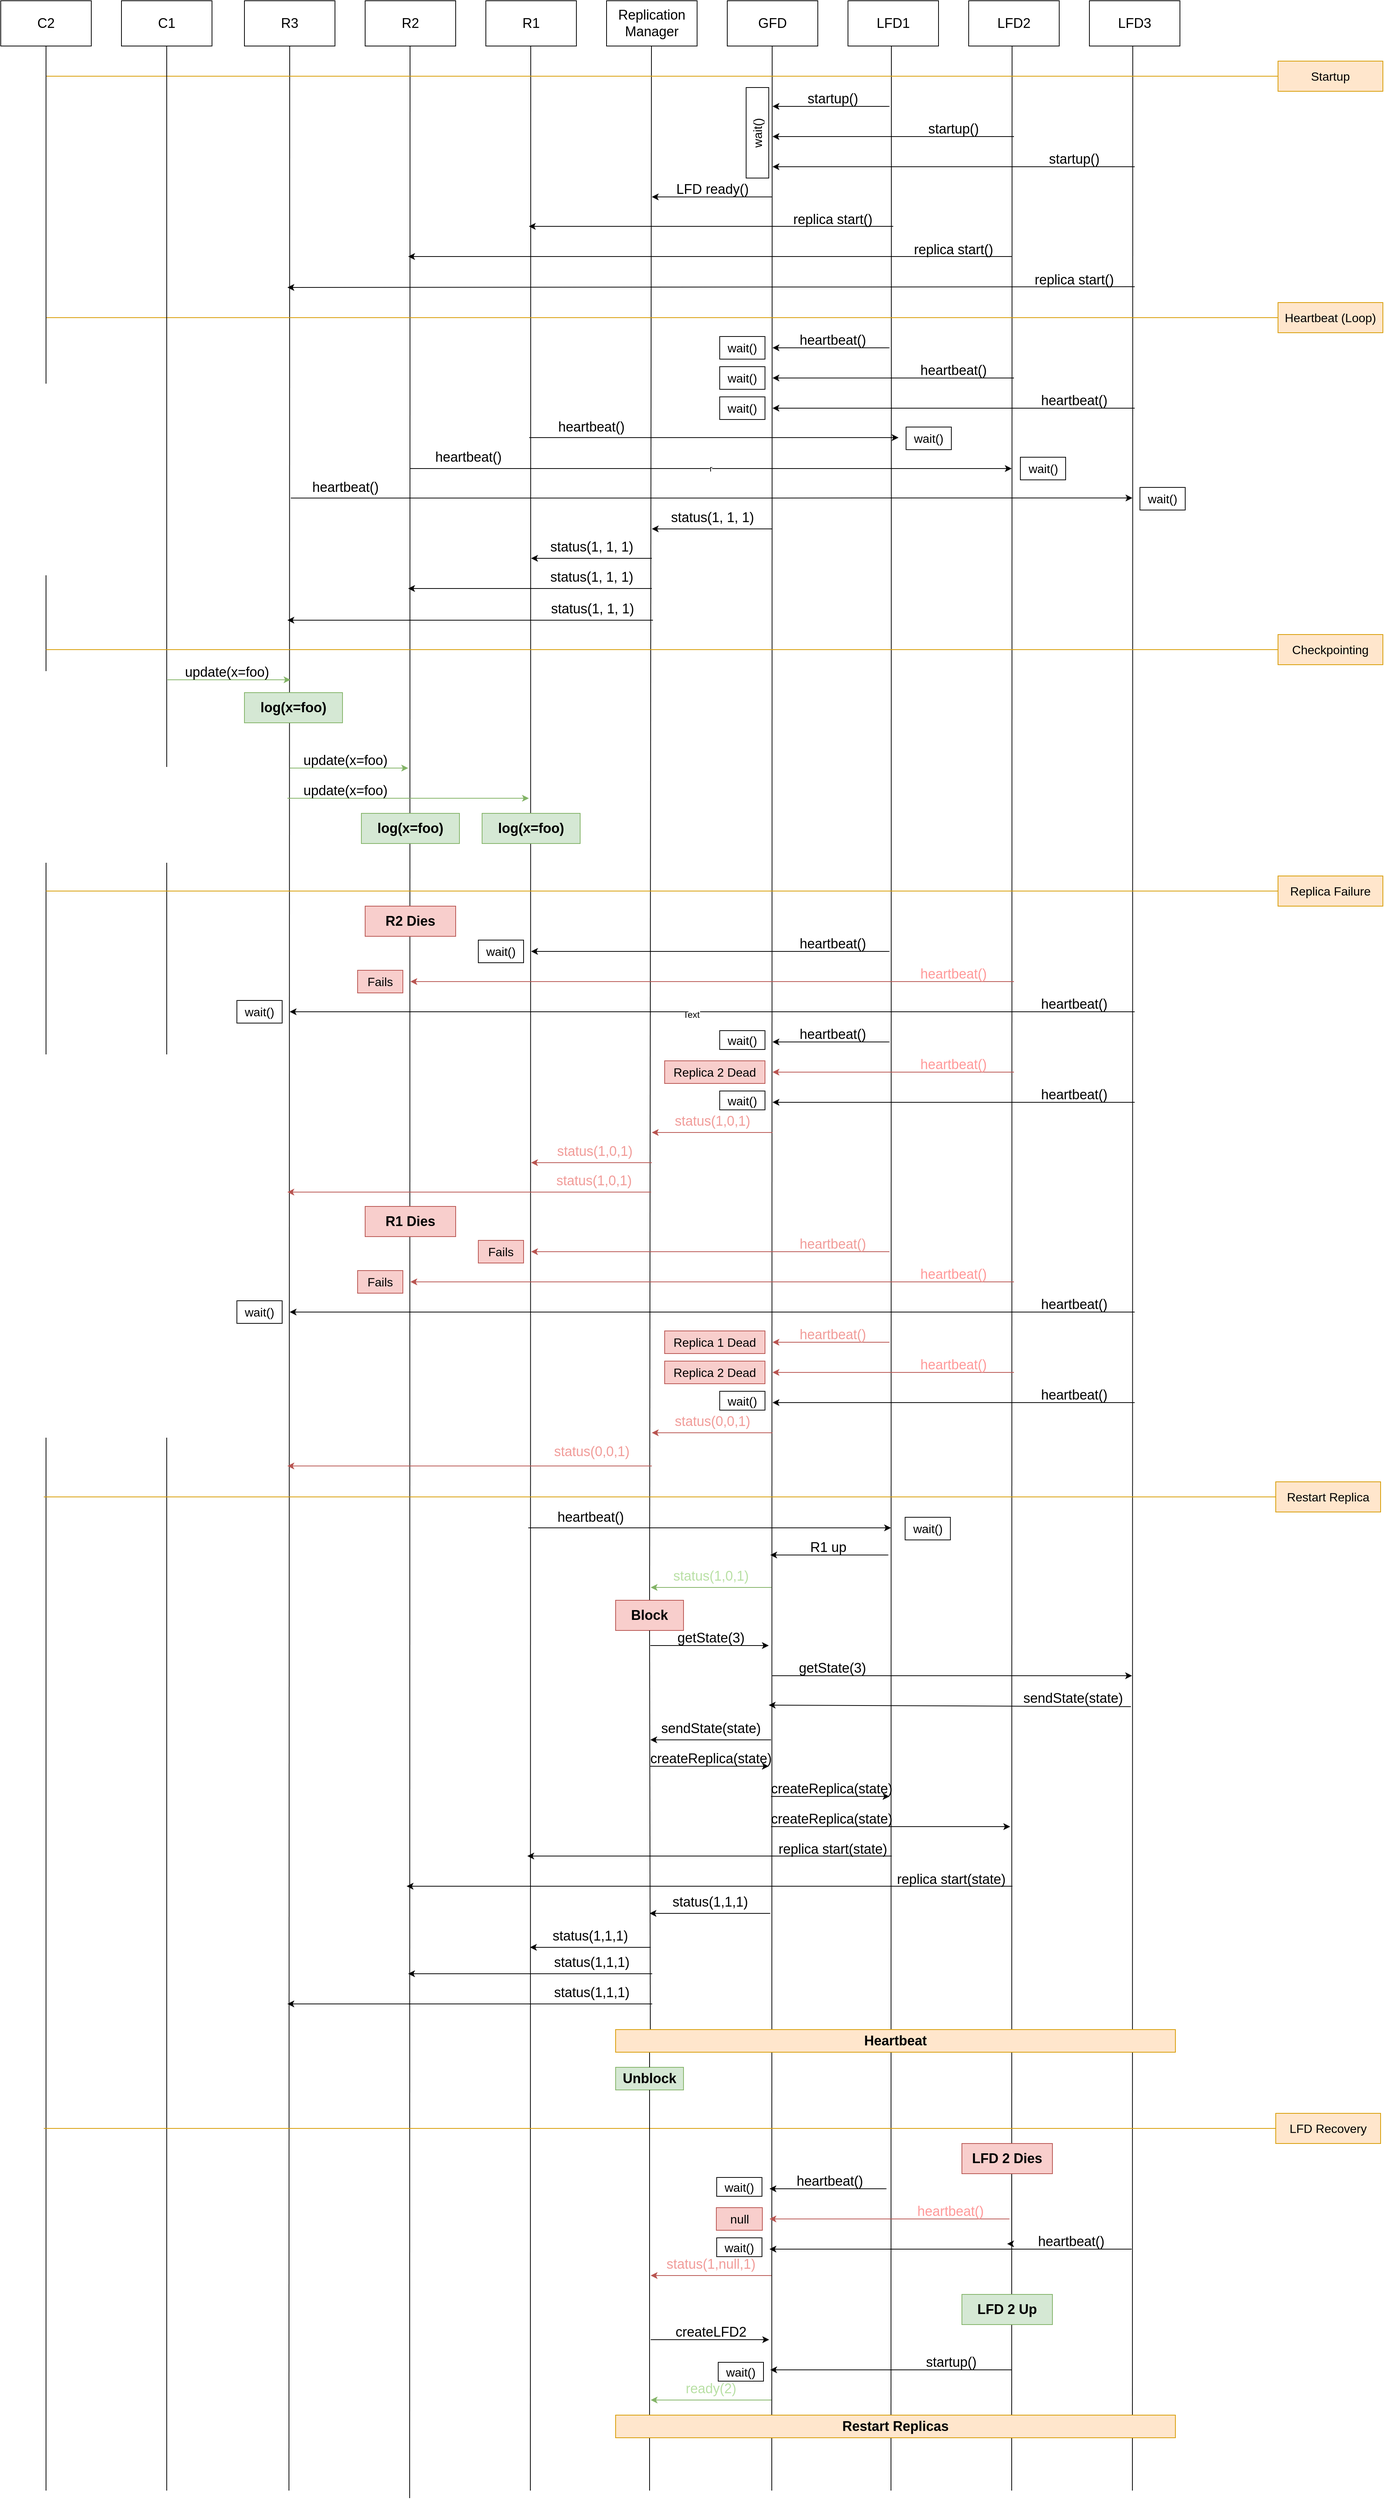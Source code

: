 <mxfile version="12.4.2" type="google" pages="1"><diagram id="4Lc3n_UEBoej38_4-FV5" name="Page-1"><mxGraphModel dx="2204" dy="1228" grid="1" gridSize="10" guides="1" tooltips="1" connect="1" arrows="1" fold="1" page="1" pageScale="1" pageWidth="1100" pageHeight="3400" math="0" shadow="0"><root><mxCell id="0"/><mxCell id="1" parent="0"/><mxCell id="1zdCDjWUXC8OjDxojSh9-1" value="&lt;font style=&quot;font-size: 18px&quot;&gt;R3&lt;/font&gt;" style="rounded=0;whiteSpace=wrap;html=1;" parent="1" vertex="1"><mxGeometry x="503" y="20" width="120" height="60" as="geometry"/></mxCell><mxCell id="1zdCDjWUXC8OjDxojSh9-2" value="&lt;font style=&quot;font-size: 18px&quot;&gt;R2&lt;/font&gt;" style="rounded=0;whiteSpace=wrap;html=1;" parent="1" vertex="1"><mxGeometry x="663" y="20" width="120" height="60" as="geometry"/></mxCell><mxCell id="1zdCDjWUXC8OjDxojSh9-3" value="&lt;font style=&quot;font-size: 18px&quot;&gt;R1&lt;/font&gt;" style="rounded=0;whiteSpace=wrap;html=1;" parent="1" vertex="1"><mxGeometry x="823" y="20" width="120" height="60" as="geometry"/></mxCell><mxCell id="1zdCDjWUXC8OjDxojSh9-4" value="&lt;font style=&quot;font-size: 18px&quot;&gt;Replication Manager&lt;/font&gt;" style="rounded=0;whiteSpace=wrap;html=1;" parent="1" vertex="1"><mxGeometry x="983" y="20" width="120" height="60" as="geometry"/></mxCell><mxCell id="1zdCDjWUXC8OjDxojSh9-5" value="&lt;font style=&quot;font-size: 18px&quot;&gt;GFD&lt;/font&gt;" style="rounded=0;whiteSpace=wrap;html=1;" parent="1" vertex="1"><mxGeometry x="1143" y="20" width="120" height="60" as="geometry"/></mxCell><mxCell id="1zdCDjWUXC8OjDxojSh9-6" value="&lt;span style=&quot;font-size: 18px ; white-space: normal&quot;&gt;LFD3&lt;/span&gt;" style="rounded=0;whiteSpace=wrap;html=1;" parent="1" vertex="1"><mxGeometry x="1623" y="20" width="120" height="60" as="geometry"/></mxCell><mxCell id="1zdCDjWUXC8OjDxojSh9-7" value="&lt;span style=&quot;font-size: 18px ; white-space: normal&quot;&gt;LFD2&lt;/span&gt;" style="rounded=0;whiteSpace=wrap;html=1;" parent="1" vertex="1"><mxGeometry x="1463" y="20" width="120" height="60" as="geometry"/></mxCell><mxCell id="1zdCDjWUXC8OjDxojSh9-8" value="&lt;span style=&quot;font-size: 18px ; white-space: normal&quot;&gt;LFD1&lt;/span&gt;" style="rounded=0;whiteSpace=wrap;html=1;" parent="1" vertex="1"><mxGeometry x="1303" y="20" width="120" height="60" as="geometry"/></mxCell><mxCell id="1zdCDjWUXC8OjDxojSh9-9" value="" style="endArrow=none;html=1;entryX=0.5;entryY=1;entryDx=0;entryDy=0;" parent="1" target="1zdCDjWUXC8OjDxojSh9-1" edge="1"><mxGeometry width="50" height="50" relative="1" as="geometry"><mxPoint x="562" y="3320" as="sourcePoint"/><mxPoint x="553" y="100" as="targetPoint"/></mxGeometry></mxCell><mxCell id="1zdCDjWUXC8OjDxojSh9-10" value="" style="endArrow=none;html=1;entryX=0.5;entryY=1;entryDx=0;entryDy=0;" parent="1" edge="1"><mxGeometry width="50" height="50" relative="1" as="geometry"><mxPoint x="722" y="3330" as="sourcePoint"/><mxPoint x="722.5" y="80" as="targetPoint"/></mxGeometry></mxCell><mxCell id="1zdCDjWUXC8OjDxojSh9-11" value="" style="endArrow=none;html=1;entryX=0.5;entryY=1;entryDx=0;entryDy=0;" parent="1" edge="1"><mxGeometry width="50" height="50" relative="1" as="geometry"><mxPoint x="882" y="3320" as="sourcePoint"/><mxPoint x="882.5" y="80" as="targetPoint"/></mxGeometry></mxCell><mxCell id="1zdCDjWUXC8OjDxojSh9-12" value="" style="endArrow=none;html=1;entryX=0.5;entryY=1;entryDx=0;entryDy=0;" parent="1" source="WIv6OQ_lA7d6wWLx6Cbn-166" edge="1"><mxGeometry width="50" height="50" relative="1" as="geometry"><mxPoint x="1042" y="2400" as="sourcePoint"/><mxPoint x="1042.5" y="80" as="targetPoint"/></mxGeometry></mxCell><mxCell id="1zdCDjWUXC8OjDxojSh9-13" value="" style="endArrow=none;html=1;entryX=0.5;entryY=1;entryDx=0;entryDy=0;" parent="1" edge="1"><mxGeometry width="50" height="50" relative="1" as="geometry"><mxPoint x="1202" y="3320" as="sourcePoint"/><mxPoint x="1202.5" y="80" as="targetPoint"/></mxGeometry></mxCell><mxCell id="1zdCDjWUXC8OjDxojSh9-14" value="" style="endArrow=none;html=1;entryX=0.5;entryY=1;entryDx=0;entryDy=0;" parent="1" edge="1"><mxGeometry width="50" height="50" relative="1" as="geometry"><mxPoint x="1360" y="3320" as="sourcePoint"/><mxPoint x="1360.5" y="80" as="targetPoint"/></mxGeometry></mxCell><mxCell id="1zdCDjWUXC8OjDxojSh9-15" value="" style="endArrow=none;html=1;entryX=0.5;entryY=1;entryDx=0;entryDy=0;" parent="1" edge="1"><mxGeometry width="50" height="50" relative="1" as="geometry"><mxPoint x="1520" y="3320" as="sourcePoint"/><mxPoint x="1520.5" y="80" as="targetPoint"/></mxGeometry></mxCell><mxCell id="1zdCDjWUXC8OjDxojSh9-16" value="" style="endArrow=none;html=1;entryX=0.5;entryY=1;entryDx=0;entryDy=0;" parent="1" edge="1"><mxGeometry width="50" height="50" relative="1" as="geometry"><mxPoint x="1680" y="3320" as="sourcePoint"/><mxPoint x="1680.5" y="80" as="targetPoint"/></mxGeometry></mxCell><mxCell id="1zdCDjWUXC8OjDxojSh9-17" value="" style="endArrow=classic;html=1;" parent="1" edge="1"><mxGeometry width="50" height="50" relative="1" as="geometry"><mxPoint x="1358" y="160" as="sourcePoint"/><mxPoint x="1203" y="160" as="targetPoint"/></mxGeometry></mxCell><mxCell id="1zdCDjWUXC8OjDxojSh9-18" value="" style="endArrow=classic;html=1;" parent="1" edge="1"><mxGeometry width="50" height="50" relative="1" as="geometry"><mxPoint x="1523" y="200" as="sourcePoint"/><mxPoint x="1203" y="200" as="targetPoint"/></mxGeometry></mxCell><mxCell id="1zdCDjWUXC8OjDxojSh9-19" value="" style="endArrow=classic;html=1;" parent="1" edge="1"><mxGeometry width="50" height="50" relative="1" as="geometry"><mxPoint x="1683" y="240" as="sourcePoint"/><mxPoint x="1203" y="240" as="targetPoint"/></mxGeometry></mxCell><mxCell id="1zdCDjWUXC8OjDxojSh9-21" value="&lt;font style=&quot;font-size: 18px&quot;&gt;startup()&lt;/font&gt;" style="text;html=1;strokeColor=none;fillColor=none;align=center;verticalAlign=middle;whiteSpace=wrap;rounded=0;" parent="1" vertex="1"><mxGeometry x="1263" y="140" width="40" height="20" as="geometry"/></mxCell><mxCell id="1zdCDjWUXC8OjDxojSh9-25" value="&lt;font style=&quot;font-size: 18px&quot;&gt;startup()&lt;/font&gt;" style="text;html=1;strokeColor=none;fillColor=none;align=center;verticalAlign=middle;whiteSpace=wrap;rounded=0;" parent="1" vertex="1"><mxGeometry x="1423" y="180" width="40" height="20" as="geometry"/></mxCell><mxCell id="1zdCDjWUXC8OjDxojSh9-26" value="&lt;font style=&quot;font-size: 18px&quot;&gt;startup()&lt;/font&gt;" style="text;html=1;strokeColor=none;fillColor=none;align=center;verticalAlign=middle;whiteSpace=wrap;rounded=0;" parent="1" vertex="1"><mxGeometry x="1583" y="220" width="40" height="20" as="geometry"/></mxCell><mxCell id="1zdCDjWUXC8OjDxojSh9-31" value="" style="endArrow=classic;html=1;" parent="1" edge="1"><mxGeometry width="50" height="50" relative="1" as="geometry"><mxPoint x="1203" y="280" as="sourcePoint"/><mxPoint x="1043" y="280" as="targetPoint"/></mxGeometry></mxCell><mxCell id="1zdCDjWUXC8OjDxojSh9-32" value="&lt;font style=&quot;font-size: 18px&quot;&gt;LFD ready()&lt;br&gt;&lt;/font&gt;" style="text;html=1;strokeColor=none;fillColor=none;align=center;verticalAlign=middle;whiteSpace=wrap;rounded=0;" parent="1" vertex="1"><mxGeometry x="1073.5" y="260" width="99" height="20" as="geometry"/></mxCell><mxCell id="WIv6OQ_lA7d6wWLx6Cbn-3" value="" style="endArrow=classic;html=1;" parent="1" edge="1"><mxGeometry width="50" height="50" relative="1" as="geometry"><mxPoint x="1358" y="480" as="sourcePoint"/><mxPoint x="1203" y="480" as="targetPoint"/></mxGeometry></mxCell><mxCell id="WIv6OQ_lA7d6wWLx6Cbn-4" value="" style="endArrow=classic;html=1;" parent="1" edge="1"><mxGeometry width="50" height="50" relative="1" as="geometry"><mxPoint x="1523" y="520" as="sourcePoint"/><mxPoint x="1203" y="520" as="targetPoint"/></mxGeometry></mxCell><mxCell id="WIv6OQ_lA7d6wWLx6Cbn-5" value="" style="endArrow=classic;html=1;" parent="1" edge="1"><mxGeometry width="50" height="50" relative="1" as="geometry"><mxPoint x="1683" y="560" as="sourcePoint"/><mxPoint x="1203" y="560" as="targetPoint"/></mxGeometry></mxCell><mxCell id="WIv6OQ_lA7d6wWLx6Cbn-6" value="&lt;font style=&quot;font-size: 18px&quot;&gt;heartbeat()&lt;/font&gt;" style="text;html=1;strokeColor=none;fillColor=none;align=center;verticalAlign=middle;whiteSpace=wrap;rounded=0;" parent="1" vertex="1"><mxGeometry x="1243" y="460" width="80" height="20" as="geometry"/></mxCell><mxCell id="WIv6OQ_lA7d6wWLx6Cbn-7" value="&lt;font style=&quot;font-size: 18px&quot;&gt;heartbeat()&lt;/font&gt;" style="text;html=1;strokeColor=none;fillColor=none;align=center;verticalAlign=middle;whiteSpace=wrap;rounded=0;" parent="1" vertex="1"><mxGeometry x="1403" y="500" width="80" height="20" as="geometry"/></mxCell><mxCell id="WIv6OQ_lA7d6wWLx6Cbn-8" value="&lt;font style=&quot;font-size: 18px&quot;&gt;heartbeat()&lt;/font&gt;" style="text;html=1;strokeColor=none;fillColor=none;align=center;verticalAlign=middle;whiteSpace=wrap;rounded=0;" parent="1" vertex="1"><mxGeometry x="1563" y="540" width="80" height="20" as="geometry"/></mxCell><mxCell id="WIv6OQ_lA7d6wWLx6Cbn-9" value="&lt;font style=&quot;font-size: 16px&quot;&gt;wait()&lt;/font&gt;" style="rounded=0;whiteSpace=wrap;html=1;rotation=-90;" parent="1" vertex="1"><mxGeometry x="1123" y="180" width="120" height="30" as="geometry"/></mxCell><mxCell id="WIv6OQ_lA7d6wWLx6Cbn-10" value="&lt;font style=&quot;font-size: 16px&quot;&gt;wait()&lt;/font&gt;" style="rounded=0;whiteSpace=wrap;html=1;rotation=0;" parent="1" vertex="1"><mxGeometry x="1133" y="465" width="60" height="30" as="geometry"/></mxCell><mxCell id="WIv6OQ_lA7d6wWLx6Cbn-11" value="&lt;font style=&quot;font-size: 16px&quot;&gt;wait()&lt;/font&gt;" style="rounded=0;whiteSpace=wrap;html=1;rotation=0;" parent="1" vertex="1"><mxGeometry x="1133" y="505" width="60" height="30" as="geometry"/></mxCell><mxCell id="WIv6OQ_lA7d6wWLx6Cbn-12" value="&lt;font style=&quot;font-size: 16px&quot;&gt;wait()&lt;/font&gt;" style="rounded=0;whiteSpace=wrap;html=1;rotation=0;" parent="1" vertex="1"><mxGeometry x="1133" y="545" width="60" height="30" as="geometry"/></mxCell><mxCell id="WIv6OQ_lA7d6wWLx6Cbn-13" value="" style="endArrow=classic;html=1;" parent="1" edge="1"><mxGeometry width="50" height="50" relative="1" as="geometry"><mxPoint x="880.5" y="599" as="sourcePoint"/><mxPoint x="1370" y="599" as="targetPoint"/></mxGeometry></mxCell><mxCell id="WIv6OQ_lA7d6wWLx6Cbn-14" value="r" style="endArrow=classic;html=1;" parent="1" edge="1"><mxGeometry width="50" height="50" relative="1" as="geometry"><mxPoint x="722" y="640" as="sourcePoint"/><mxPoint x="1520" y="640" as="targetPoint"/></mxGeometry></mxCell><mxCell id="WIv6OQ_lA7d6wWLx6Cbn-15" value="" style="endArrow=classic;html=1;" parent="1" edge="1"><mxGeometry width="50" height="50" relative="1" as="geometry"><mxPoint x="564.5" y="679.17" as="sourcePoint"/><mxPoint x="1680" y="679" as="targetPoint"/></mxGeometry></mxCell><mxCell id="WIv6OQ_lA7d6wWLx6Cbn-16" value="&lt;font style=&quot;font-size: 18px&quot;&gt;heartbeat()&lt;/font&gt;" style="text;html=1;strokeColor=none;fillColor=none;align=center;verticalAlign=middle;whiteSpace=wrap;rounded=0;" parent="1" vertex="1"><mxGeometry x="923" y="575" width="80" height="20" as="geometry"/></mxCell><mxCell id="WIv6OQ_lA7d6wWLx6Cbn-17" value="&lt;font style=&quot;font-size: 18px&quot;&gt;heartbeat()&lt;/font&gt;" style="text;html=1;strokeColor=none;fillColor=none;align=center;verticalAlign=middle;whiteSpace=wrap;rounded=0;" parent="1" vertex="1"><mxGeometry x="760" y="615" width="80" height="20" as="geometry"/></mxCell><mxCell id="WIv6OQ_lA7d6wWLx6Cbn-18" value="&lt;font style=&quot;font-size: 18px&quot;&gt;heartbeat()&lt;/font&gt;" style="text;html=1;strokeColor=none;fillColor=none;align=center;verticalAlign=middle;whiteSpace=wrap;rounded=0;" parent="1" vertex="1"><mxGeometry x="597" y="655" width="80" height="20" as="geometry"/></mxCell><mxCell id="WIv6OQ_lA7d6wWLx6Cbn-19" value="&lt;font style=&quot;font-size: 16px&quot;&gt;wait()&lt;/font&gt;" style="rounded=0;whiteSpace=wrap;html=1;rotation=0;" parent="1" vertex="1"><mxGeometry x="1380" y="585" width="60" height="30" as="geometry"/></mxCell><mxCell id="WIv6OQ_lA7d6wWLx6Cbn-20" value="&lt;font style=&quot;font-size: 16px&quot;&gt;wait()&lt;/font&gt;" style="rounded=0;whiteSpace=wrap;html=1;rotation=0;" parent="1" vertex="1"><mxGeometry x="1531.5" y="625" width="60" height="30" as="geometry"/></mxCell><mxCell id="WIv6OQ_lA7d6wWLx6Cbn-21" value="&lt;font style=&quot;font-size: 16px&quot;&gt;wait()&lt;/font&gt;" style="rounded=0;whiteSpace=wrap;html=1;rotation=0;" parent="1" vertex="1"><mxGeometry x="1690" y="665" width="60" height="30" as="geometry"/></mxCell><mxCell id="WIv6OQ_lA7d6wWLx6Cbn-22" value="" style="endArrow=none;html=1;fillColor=#ffe6cc;strokeColor=#d79b00;" parent="1" edge="1"><mxGeometry width="50" height="50" relative="1" as="geometry"><mxPoint x="240" y="120" as="sourcePoint"/><mxPoint x="1873" y="120" as="targetPoint"/></mxGeometry></mxCell><mxCell id="WIv6OQ_lA7d6wWLx6Cbn-24" value="&lt;font style=&quot;font-size: 16px&quot;&gt;Startup&lt;/font&gt;" style="rounded=0;whiteSpace=wrap;html=1;rotation=0;fillColor=#ffe6cc;strokeColor=#d79b00;" parent="1" vertex="1"><mxGeometry x="1873" y="100" width="139" height="40" as="geometry"/></mxCell><mxCell id="WIv6OQ_lA7d6wWLx6Cbn-25" value="" style="endArrow=none;html=1;fillColor=#ffe6cc;strokeColor=#d79b00;" parent="1" edge="1"><mxGeometry width="50" height="50" relative="1" as="geometry"><mxPoint x="240" y="440" as="sourcePoint"/><mxPoint x="1873" y="440" as="targetPoint"/></mxGeometry></mxCell><mxCell id="WIv6OQ_lA7d6wWLx6Cbn-26" value="&lt;font style=&quot;font-size: 16px&quot;&gt;Heartbeat (Loop)&lt;/font&gt;" style="rounded=0;whiteSpace=wrap;html=1;rotation=0;fillColor=#ffe6cc;strokeColor=#d79b00;" parent="1" vertex="1"><mxGeometry x="1873" y="420" width="139" height="40" as="geometry"/></mxCell><mxCell id="WIv6OQ_lA7d6wWLx6Cbn-27" value="&lt;font style=&quot;font-size: 18px&quot;&gt;status(1, 1, 1)&lt;br&gt;&lt;/font&gt;" style="text;html=1;strokeColor=none;fillColor=none;align=center;verticalAlign=middle;whiteSpace=wrap;rounded=0;" parent="1" vertex="1"><mxGeometry x="1053.5" y="695" width="139" height="20" as="geometry"/></mxCell><mxCell id="WIv6OQ_lA7d6wWLx6Cbn-28" value="" style="endArrow=classic;html=1;" parent="1" edge="1"><mxGeometry width="50" height="50" relative="1" as="geometry"><mxPoint x="1203" y="720" as="sourcePoint"/><mxPoint x="1043" y="720" as="targetPoint"/></mxGeometry></mxCell><mxCell id="WIv6OQ_lA7d6wWLx6Cbn-29" value="&lt;font style=&quot;font-size: 18px&quot;&gt;C1&lt;/font&gt;" style="rounded=0;whiteSpace=wrap;html=1;" parent="1" vertex="1"><mxGeometry x="340" y="20" width="120" height="60" as="geometry"/></mxCell><mxCell id="WIv6OQ_lA7d6wWLx6Cbn-30" value="" style="endArrow=none;html=1;entryX=0.5;entryY=1;entryDx=0;entryDy=0;" parent="1" target="WIv6OQ_lA7d6wWLx6Cbn-29" edge="1"><mxGeometry width="50" height="50" relative="1" as="geometry"><mxPoint x="400" y="3320" as="sourcePoint"/><mxPoint x="390" y="100" as="targetPoint"/></mxGeometry></mxCell><mxCell id="WIv6OQ_lA7d6wWLx6Cbn-31" value="&lt;font style=&quot;font-size: 18px&quot;&gt;C2&lt;br&gt;&lt;/font&gt;" style="rounded=0;whiteSpace=wrap;html=1;" parent="1" vertex="1"><mxGeometry x="180" y="20" width="120" height="60" as="geometry"/></mxCell><mxCell id="WIv6OQ_lA7d6wWLx6Cbn-32" value="" style="endArrow=none;html=1;entryX=0.5;entryY=1;entryDx=0;entryDy=0;" parent="1" target="WIv6OQ_lA7d6wWLx6Cbn-31" edge="1"><mxGeometry width="50" height="50" relative="1" as="geometry"><mxPoint x="240" y="3320" as="sourcePoint"/><mxPoint x="230" y="100" as="targetPoint"/></mxGeometry></mxCell><mxCell id="WIv6OQ_lA7d6wWLx6Cbn-33" value="" style="endArrow=classic;html=1;fillColor=#d5e8d4;strokeColor=#82b366;" parent="1" edge="1"><mxGeometry width="50" height="50" relative="1" as="geometry"><mxPoint x="401" y="920" as="sourcePoint"/><mxPoint x="564" y="920" as="targetPoint"/></mxGeometry></mxCell><mxCell id="WIv6OQ_lA7d6wWLx6Cbn-39" value="" style="endArrow=none;html=1;fillColor=#ffe6cc;strokeColor=#d79b00;" parent="1" edge="1"><mxGeometry width="50" height="50" relative="1" as="geometry"><mxPoint x="240" y="880" as="sourcePoint"/><mxPoint x="1873" y="880" as="targetPoint"/></mxGeometry></mxCell><mxCell id="WIv6OQ_lA7d6wWLx6Cbn-40" value="&lt;span style=&quot;font-size: 16px&quot;&gt;Checkpointing&lt;/span&gt;" style="rounded=0;whiteSpace=wrap;html=1;rotation=0;fillColor=#ffe6cc;strokeColor=#d79b00;" parent="1" vertex="1"><mxGeometry x="1873" y="860" width="139" height="40" as="geometry"/></mxCell><mxCell id="WIv6OQ_lA7d6wWLx6Cbn-41" value="&lt;font style=&quot;font-size: 18px&quot;&gt;update(x=foo)&lt;/font&gt;" style="text;html=1;strokeColor=none;fillColor=none;align=center;verticalAlign=middle;whiteSpace=wrap;rounded=0;" parent="1" vertex="1"><mxGeometry x="440" y="900" width="80" height="20" as="geometry"/></mxCell><mxCell id="WIv6OQ_lA7d6wWLx6Cbn-73" value="" style="endArrow=none;html=1;fillColor=#ffe6cc;strokeColor=#d79b00;" parent="1" edge="1"><mxGeometry width="50" height="50" relative="1" as="geometry"><mxPoint x="650" y="1200" as="sourcePoint"/><mxPoint x="1873.0" y="1200" as="targetPoint"/></mxGeometry></mxCell><mxCell id="WIv6OQ_lA7d6wWLx6Cbn-74" value="&lt;font style=&quot;font-size: 16px&quot;&gt;Replica Failure&lt;br&gt;&lt;/font&gt;" style="rounded=0;whiteSpace=wrap;html=1;rotation=0;fillColor=#ffe6cc;strokeColor=#d79b00;" parent="1" vertex="1"><mxGeometry x="1873" y="1180" width="139" height="40" as="geometry"/></mxCell><mxCell id="WIv6OQ_lA7d6wWLx6Cbn-75" value="" style="endArrow=none;html=1;fillColor=#ffe6cc;strokeColor=#d79b00;" parent="1" edge="1"><mxGeometry width="50" height="50" relative="1" as="geometry"><mxPoint x="240" y="1200" as="sourcePoint"/><mxPoint x="663" y="1200" as="targetPoint"/></mxGeometry></mxCell><mxCell id="WIv6OQ_lA7d6wWLx6Cbn-76" value="" style="endArrow=classic;html=1;" parent="1" edge="1"><mxGeometry width="50" height="50" relative="1" as="geometry"><mxPoint x="1358" y="1280" as="sourcePoint"/><mxPoint x="883" y="1280" as="targetPoint"/></mxGeometry></mxCell><mxCell id="WIv6OQ_lA7d6wWLx6Cbn-77" value="" style="endArrow=classic;html=1;fillColor=#f8cecc;strokeColor=#b85450;" parent="1" edge="1"><mxGeometry width="50" height="50" relative="1" as="geometry"><mxPoint x="1523" y="1320" as="sourcePoint"/><mxPoint x="723" y="1320" as="targetPoint"/></mxGeometry></mxCell><mxCell id="WIv6OQ_lA7d6wWLx6Cbn-78" value="" style="endArrow=classic;html=1;" parent="1" edge="1"><mxGeometry width="50" height="50" relative="1" as="geometry"><mxPoint x="1683.0" y="1360" as="sourcePoint"/><mxPoint x="563" y="1360" as="targetPoint"/></mxGeometry></mxCell><mxCell id="v6ZVhsoao5KnkvdcbdS5-37" value="Text" style="text;html=1;align=center;verticalAlign=middle;resizable=0;points=[];;labelBackgroundColor=#ffffff;" vertex="1" connectable="0" parent="WIv6OQ_lA7d6wWLx6Cbn-78"><mxGeometry x="0.048" y="4" relative="1" as="geometry"><mxPoint x="-1" as="offset"/></mxGeometry></mxCell><mxCell id="WIv6OQ_lA7d6wWLx6Cbn-79" value="&lt;font style=&quot;font-size: 18px&quot;&gt;heartbeat()&lt;/font&gt;" style="text;html=1;strokeColor=none;fillColor=none;align=center;verticalAlign=middle;whiteSpace=wrap;rounded=0;" parent="1" vertex="1"><mxGeometry x="1243" y="1260" width="80" height="20" as="geometry"/></mxCell><mxCell id="WIv6OQ_lA7d6wWLx6Cbn-80" value="&lt;font style=&quot;font-size: 18px&quot; color=&quot;#ff9999&quot;&gt;heartbeat()&lt;/font&gt;" style="text;html=1;strokeColor=none;fillColor=none;align=center;verticalAlign=middle;whiteSpace=wrap;rounded=0;" parent="1" vertex="1"><mxGeometry x="1403" y="1300" width="80" height="20" as="geometry"/></mxCell><mxCell id="WIv6OQ_lA7d6wWLx6Cbn-81" value="&lt;font style=&quot;font-size: 18px&quot;&gt;heartbeat()&lt;/font&gt;" style="text;html=1;strokeColor=none;fillColor=none;align=center;verticalAlign=middle;whiteSpace=wrap;rounded=0;" parent="1" vertex="1"><mxGeometry x="1563" y="1340" width="80" height="20" as="geometry"/></mxCell><mxCell id="WIv6OQ_lA7d6wWLx6Cbn-82" value="&lt;font style=&quot;font-size: 16px&quot;&gt;wait()&lt;/font&gt;" style="rounded=0;whiteSpace=wrap;html=1;rotation=0;" parent="1" vertex="1"><mxGeometry x="813" y="1265" width="60" height="30" as="geometry"/></mxCell><mxCell id="WIv6OQ_lA7d6wWLx6Cbn-83" value="&lt;font style=&quot;font-size: 16px&quot;&gt;Fails&lt;/font&gt;" style="rounded=0;whiteSpace=wrap;html=1;rotation=0;fillColor=#f8cecc;strokeColor=#b85450;" parent="1" vertex="1"><mxGeometry x="653" y="1305" width="60" height="30" as="geometry"/></mxCell><mxCell id="WIv6OQ_lA7d6wWLx6Cbn-84" value="&lt;font style=&quot;font-size: 16px&quot;&gt;wait()&lt;/font&gt;" style="rounded=0;whiteSpace=wrap;html=1;rotation=0;" parent="1" vertex="1"><mxGeometry x="493" y="1345" width="60" height="30" as="geometry"/></mxCell><mxCell id="WIv6OQ_lA7d6wWLx6Cbn-85" value="" style="endArrow=classic;html=1;" parent="1" edge="1"><mxGeometry width="50" height="50" relative="1" as="geometry"><mxPoint x="1358" y="1400" as="sourcePoint"/><mxPoint x="1203" y="1400" as="targetPoint"/></mxGeometry></mxCell><mxCell id="WIv6OQ_lA7d6wWLx6Cbn-86" value="" style="endArrow=classic;html=1;fillColor=#f8cecc;strokeColor=#b85450;" parent="1" edge="1"><mxGeometry width="50" height="50" relative="1" as="geometry"><mxPoint x="1523" y="1440" as="sourcePoint"/><mxPoint x="1203" y="1440" as="targetPoint"/></mxGeometry></mxCell><mxCell id="WIv6OQ_lA7d6wWLx6Cbn-87" value="" style="endArrow=classic;html=1;" parent="1" edge="1"><mxGeometry width="50" height="50" relative="1" as="geometry"><mxPoint x="1683.0" y="1480" as="sourcePoint"/><mxPoint x="1203" y="1480" as="targetPoint"/></mxGeometry></mxCell><mxCell id="WIv6OQ_lA7d6wWLx6Cbn-88" value="&lt;font style=&quot;font-size: 18px&quot;&gt;heartbeat()&lt;/font&gt;" style="text;html=1;strokeColor=none;fillColor=none;align=center;verticalAlign=middle;whiteSpace=wrap;rounded=0;" parent="1" vertex="1"><mxGeometry x="1243" y="1380" width="80" height="20" as="geometry"/></mxCell><mxCell id="WIv6OQ_lA7d6wWLx6Cbn-89" value="&lt;font style=&quot;font-size: 18px&quot; color=&quot;#ff9999&quot;&gt;heartbeat()&lt;/font&gt;" style="text;html=1;strokeColor=none;fillColor=none;align=center;verticalAlign=middle;whiteSpace=wrap;rounded=0;" parent="1" vertex="1"><mxGeometry x="1403" y="1420" width="80" height="20" as="geometry"/></mxCell><mxCell id="WIv6OQ_lA7d6wWLx6Cbn-90" value="&lt;font style=&quot;font-size: 18px&quot;&gt;heartbeat()&lt;/font&gt;" style="text;html=1;strokeColor=none;fillColor=none;align=center;verticalAlign=middle;whiteSpace=wrap;rounded=0;" parent="1" vertex="1"><mxGeometry x="1563" y="1460" width="80" height="20" as="geometry"/></mxCell><mxCell id="WIv6OQ_lA7d6wWLx6Cbn-91" value="&lt;font style=&quot;font-size: 16px&quot;&gt;wait()&lt;/font&gt;" style="rounded=0;whiteSpace=wrap;html=1;rotation=0;" parent="1" vertex="1"><mxGeometry x="1133" y="1385" width="60" height="25" as="geometry"/></mxCell><mxCell id="WIv6OQ_lA7d6wWLx6Cbn-92" value="&lt;font style=&quot;font-size: 16px&quot;&gt;Replica 2 Dead&lt;/font&gt;" style="rounded=0;whiteSpace=wrap;html=1;rotation=0;fillColor=#f8cecc;strokeColor=#b85450;" parent="1" vertex="1"><mxGeometry x="1060" y="1425" width="133" height="30" as="geometry"/></mxCell><mxCell id="WIv6OQ_lA7d6wWLx6Cbn-93" value="&lt;font style=&quot;font-size: 16px&quot;&gt;wait()&lt;/font&gt;" style="rounded=0;whiteSpace=wrap;html=1;rotation=0;" parent="1" vertex="1"><mxGeometry x="1133" y="1465" width="60" height="25" as="geometry"/></mxCell><mxCell id="WIv6OQ_lA7d6wWLx6Cbn-94" value="&lt;font style=&quot;font-size: 18px&quot;&gt;&lt;font color=&quot;#f19c99&quot;&gt;status(1,0,1)&lt;/font&gt;&lt;br&gt;&lt;/font&gt;" style="text;html=1;strokeColor=none;fillColor=none;align=center;verticalAlign=middle;whiteSpace=wrap;rounded=0;" parent="1" vertex="1"><mxGeometry x="1053.5" y="1495" width="139" height="20" as="geometry"/></mxCell><mxCell id="WIv6OQ_lA7d6wWLx6Cbn-95" value="" style="endArrow=classic;html=1;fillColor=#f8cecc;strokeColor=#b85450;" parent="1" edge="1"><mxGeometry width="50" height="50" relative="1" as="geometry"><mxPoint x="1203" y="1520" as="sourcePoint"/><mxPoint x="1043" y="1520" as="targetPoint"/></mxGeometry></mxCell><mxCell id="WIv6OQ_lA7d6wWLx6Cbn-98" value="" style="endArrow=classic;html=1;" parent="1" edge="1"><mxGeometry width="50" height="50" relative="1" as="geometry"><mxPoint x="1361" y="2479" as="sourcePoint"/><mxPoint x="878" y="2479" as="targetPoint"/></mxGeometry></mxCell><mxCell id="WIv6OQ_lA7d6wWLx6Cbn-99" value="&lt;font style=&quot;font-size: 18px&quot;&gt;replica start(state)&lt;br&gt;&lt;/font&gt;" style="text;html=1;strokeColor=none;fillColor=none;align=center;verticalAlign=middle;whiteSpace=wrap;rounded=0;" parent="1" vertex="1"><mxGeometry x="1208.5" y="2460" width="148" height="20" as="geometry"/></mxCell><mxCell id="WIv6OQ_lA7d6wWLx6Cbn-112" value="" style="endArrow=classic;html=1;" parent="1" edge="1"><mxGeometry width="50" height="50" relative="1" as="geometry"><mxPoint x="1520" y="359" as="sourcePoint"/><mxPoint x="720" y="359" as="targetPoint"/></mxGeometry></mxCell><mxCell id="WIv6OQ_lA7d6wWLx6Cbn-113" value="&lt;font style=&quot;font-size: 18px&quot;&gt;replica start()&lt;br&gt;&lt;/font&gt;" style="text;html=1;strokeColor=none;fillColor=none;align=center;verticalAlign=middle;whiteSpace=wrap;rounded=0;" parent="1" vertex="1"><mxGeometry x="1388" y="340" width="110" height="20" as="geometry"/></mxCell><mxCell id="WIv6OQ_lA7d6wWLx6Cbn-114" value="" style="endArrow=classic;html=1;" parent="1" edge="1"><mxGeometry width="50" height="50" relative="1" as="geometry"><mxPoint x="1683" y="399" as="sourcePoint"/><mxPoint x="560" y="400" as="targetPoint"/></mxGeometry></mxCell><mxCell id="WIv6OQ_lA7d6wWLx6Cbn-115" value="&lt;font style=&quot;font-size: 18px&quot;&gt;replica start()&lt;br&gt;&lt;/font&gt;" style="text;html=1;strokeColor=none;fillColor=none;align=center;verticalAlign=middle;whiteSpace=wrap;rounded=0;" parent="1" vertex="1"><mxGeometry x="1548" y="380" width="110" height="20" as="geometry"/></mxCell><mxCell id="WIv6OQ_lA7d6wWLx6Cbn-116" value="" style="endArrow=classic;html=1;" parent="1" edge="1"><mxGeometry width="50" height="50" relative="1" as="geometry"><mxPoint x="1363" y="319" as="sourcePoint"/><mxPoint x="880" y="319" as="targetPoint"/></mxGeometry></mxCell><mxCell id="WIv6OQ_lA7d6wWLx6Cbn-117" value="&lt;font style=&quot;font-size: 18px&quot;&gt;replica start()&lt;br&gt;&lt;/font&gt;" style="text;html=1;strokeColor=none;fillColor=none;align=center;verticalAlign=middle;whiteSpace=wrap;rounded=0;" parent="1" vertex="1"><mxGeometry x="1228" y="300" width="110" height="20" as="geometry"/></mxCell><mxCell id="WIv6OQ_lA7d6wWLx6Cbn-118" value="&lt;b&gt;&lt;font style=&quot;font-size: 18px&quot;&gt;R1 Dies&lt;/font&gt;&lt;/b&gt;" style="rounded=0;whiteSpace=wrap;html=1;fillColor=#f8cecc;strokeColor=#b85450;" parent="1" vertex="1"><mxGeometry x="663" y="1618" width="120" height="40" as="geometry"/></mxCell><mxCell id="WIv6OQ_lA7d6wWLx6Cbn-119" value="" style="endArrow=classic;html=1;fillColor=#f8cecc;strokeColor=#b85450;" parent="1" edge="1"><mxGeometry width="50" height="50" relative="1" as="geometry"><mxPoint x="1358" y="1678" as="sourcePoint"/><mxPoint x="883" y="1678" as="targetPoint"/></mxGeometry></mxCell><mxCell id="WIv6OQ_lA7d6wWLx6Cbn-120" value="" style="endArrow=classic;html=1;fillColor=#f8cecc;strokeColor=#b85450;" parent="1" edge="1"><mxGeometry width="50" height="50" relative="1" as="geometry"><mxPoint x="1523" y="1718" as="sourcePoint"/><mxPoint x="723" y="1718" as="targetPoint"/></mxGeometry></mxCell><mxCell id="WIv6OQ_lA7d6wWLx6Cbn-121" value="" style="endArrow=classic;html=1;" parent="1" edge="1"><mxGeometry width="50" height="50" relative="1" as="geometry"><mxPoint x="1683.0" y="1758" as="sourcePoint"/><mxPoint x="563" y="1758" as="targetPoint"/></mxGeometry></mxCell><mxCell id="WIv6OQ_lA7d6wWLx6Cbn-122" value="&lt;font style=&quot;font-size: 18px&quot; color=&quot;#f19c99&quot;&gt;heartbeat()&lt;/font&gt;" style="text;html=1;strokeColor=none;fillColor=none;align=center;verticalAlign=middle;whiteSpace=wrap;rounded=0;" parent="1" vertex="1"><mxGeometry x="1243" y="1658" width="80" height="20" as="geometry"/></mxCell><mxCell id="WIv6OQ_lA7d6wWLx6Cbn-123" value="&lt;font style=&quot;font-size: 18px&quot; color=&quot;#ff9999&quot;&gt;heartbeat()&lt;/font&gt;" style="text;html=1;strokeColor=none;fillColor=none;align=center;verticalAlign=middle;whiteSpace=wrap;rounded=0;" parent="1" vertex="1"><mxGeometry x="1403" y="1698" width="80" height="20" as="geometry"/></mxCell><mxCell id="WIv6OQ_lA7d6wWLx6Cbn-124" value="&lt;font style=&quot;font-size: 18px&quot;&gt;heartbeat()&lt;/font&gt;" style="text;html=1;strokeColor=none;fillColor=none;align=center;verticalAlign=middle;whiteSpace=wrap;rounded=0;" parent="1" vertex="1"><mxGeometry x="1563" y="1738" width="80" height="20" as="geometry"/></mxCell><mxCell id="WIv6OQ_lA7d6wWLx6Cbn-125" value="&lt;font style=&quot;font-size: 16px&quot;&gt;Fails&lt;/font&gt;" style="rounded=0;whiteSpace=wrap;html=1;rotation=0;fillColor=#f8cecc;strokeColor=#b85450;" parent="1" vertex="1"><mxGeometry x="813" y="1663" width="60" height="30" as="geometry"/></mxCell><mxCell id="WIv6OQ_lA7d6wWLx6Cbn-126" value="&lt;font style=&quot;font-size: 16px&quot;&gt;Fails&lt;/font&gt;" style="rounded=0;whiteSpace=wrap;html=1;rotation=0;fillColor=#f8cecc;strokeColor=#b85450;" parent="1" vertex="1"><mxGeometry x="653" y="1703" width="60" height="30" as="geometry"/></mxCell><mxCell id="WIv6OQ_lA7d6wWLx6Cbn-127" value="&lt;font style=&quot;font-size: 16px&quot;&gt;wait()&lt;/font&gt;" style="rounded=0;whiteSpace=wrap;html=1;rotation=0;" parent="1" vertex="1"><mxGeometry x="493" y="1743" width="60" height="30" as="geometry"/></mxCell><mxCell id="WIv6OQ_lA7d6wWLx6Cbn-128" value="" style="endArrow=classic;html=1;fillColor=#f8cecc;strokeColor=#b85450;" parent="1" edge="1"><mxGeometry width="50" height="50" relative="1" as="geometry"><mxPoint x="1358" y="1798" as="sourcePoint"/><mxPoint x="1203" y="1798" as="targetPoint"/></mxGeometry></mxCell><mxCell id="WIv6OQ_lA7d6wWLx6Cbn-129" value="" style="endArrow=classic;html=1;fillColor=#f8cecc;strokeColor=#b85450;" parent="1" edge="1"><mxGeometry width="50" height="50" relative="1" as="geometry"><mxPoint x="1523" y="1838" as="sourcePoint"/><mxPoint x="1203" y="1838" as="targetPoint"/></mxGeometry></mxCell><mxCell id="WIv6OQ_lA7d6wWLx6Cbn-130" value="" style="endArrow=classic;html=1;" parent="1" edge="1"><mxGeometry width="50" height="50" relative="1" as="geometry"><mxPoint x="1683.0" y="1878" as="sourcePoint"/><mxPoint x="1203" y="1878" as="targetPoint"/></mxGeometry></mxCell><mxCell id="WIv6OQ_lA7d6wWLx6Cbn-131" value="&lt;font style=&quot;font-size: 18px&quot; color=&quot;#f19c99&quot;&gt;heartbeat()&lt;/font&gt;" style="text;html=1;strokeColor=none;fillColor=none;align=center;verticalAlign=middle;whiteSpace=wrap;rounded=0;" parent="1" vertex="1"><mxGeometry x="1243" y="1778" width="80" height="20" as="geometry"/></mxCell><mxCell id="WIv6OQ_lA7d6wWLx6Cbn-132" value="&lt;font style=&quot;font-size: 18px&quot; color=&quot;#ff9999&quot;&gt;heartbeat()&lt;/font&gt;" style="text;html=1;strokeColor=none;fillColor=none;align=center;verticalAlign=middle;whiteSpace=wrap;rounded=0;" parent="1" vertex="1"><mxGeometry x="1403" y="1818" width="80" height="20" as="geometry"/></mxCell><mxCell id="WIv6OQ_lA7d6wWLx6Cbn-133" value="&lt;font style=&quot;font-size: 18px&quot;&gt;heartbeat()&lt;/font&gt;" style="text;html=1;strokeColor=none;fillColor=none;align=center;verticalAlign=middle;whiteSpace=wrap;rounded=0;" parent="1" vertex="1"><mxGeometry x="1563" y="1858" width="80" height="20" as="geometry"/></mxCell><mxCell id="WIv6OQ_lA7d6wWLx6Cbn-135" value="&lt;font style=&quot;font-size: 16px&quot;&gt;Replica 2 Dead&lt;/font&gt;" style="rounded=0;whiteSpace=wrap;html=1;rotation=0;fillColor=#f8cecc;strokeColor=#b85450;" parent="1" vertex="1"><mxGeometry x="1060" y="1823" width="133" height="30" as="geometry"/></mxCell><mxCell id="WIv6OQ_lA7d6wWLx6Cbn-136" value="&lt;font style=&quot;font-size: 16px&quot;&gt;wait()&lt;/font&gt;" style="rounded=0;whiteSpace=wrap;html=1;rotation=0;" parent="1" vertex="1"><mxGeometry x="1133" y="1863" width="60" height="25" as="geometry"/></mxCell><mxCell id="WIv6OQ_lA7d6wWLx6Cbn-137" value="&lt;font style=&quot;font-size: 18px&quot;&gt;&lt;font color=&quot;#f19c99&quot;&gt;status(0,0,1)&lt;/font&gt;&lt;br&gt;&lt;/font&gt;" style="text;html=1;strokeColor=none;fillColor=none;align=center;verticalAlign=middle;whiteSpace=wrap;rounded=0;" parent="1" vertex="1"><mxGeometry x="1053.5" y="1893" width="139" height="20" as="geometry"/></mxCell><mxCell id="WIv6OQ_lA7d6wWLx6Cbn-138" value="" style="endArrow=classic;html=1;fillColor=#f8cecc;strokeColor=#b85450;" parent="1" edge="1"><mxGeometry width="50" height="50" relative="1" as="geometry"><mxPoint x="1203" y="1918" as="sourcePoint"/><mxPoint x="1043" y="1918" as="targetPoint"/></mxGeometry></mxCell><mxCell id="WIv6OQ_lA7d6wWLx6Cbn-139" value="&lt;font style=&quot;font-size: 16px&quot;&gt;Replica 1 Dead&lt;/font&gt;" style="rounded=0;whiteSpace=wrap;html=1;rotation=0;fillColor=#f8cecc;strokeColor=#b85450;" parent="1" vertex="1"><mxGeometry x="1060" y="1783" width="133" height="30" as="geometry"/></mxCell><mxCell id="WIv6OQ_lA7d6wWLx6Cbn-140" value="&lt;b&gt;&lt;font style=&quot;font-size: 18px&quot;&gt;R2 Dies&lt;/font&gt;&lt;/b&gt;" style="rounded=0;whiteSpace=wrap;html=1;fillColor=#f8cecc;strokeColor=#b85450;" parent="1" vertex="1"><mxGeometry x="663" y="1220" width="120" height="40" as="geometry"/></mxCell><mxCell id="WIv6OQ_lA7d6wWLx6Cbn-141" value="" style="endArrow=none;html=1;fillColor=#ffe6cc;strokeColor=#d79b00;" parent="1" edge="1"><mxGeometry width="50" height="50" relative="1" as="geometry"><mxPoint x="237" y="2003" as="sourcePoint"/><mxPoint x="1870.0" y="2003" as="targetPoint"/></mxGeometry></mxCell><mxCell id="WIv6OQ_lA7d6wWLx6Cbn-142" value="&lt;font style=&quot;font-size: 16px&quot;&gt;Restart Replica&lt;br&gt;&lt;/font&gt;" style="rounded=0;whiteSpace=wrap;html=1;rotation=0;fillColor=#ffe6cc;strokeColor=#d79b00;" parent="1" vertex="1"><mxGeometry x="1870" y="1983" width="139" height="40" as="geometry"/></mxCell><mxCell id="WIv6OQ_lA7d6wWLx6Cbn-143" value="" style="endArrow=classic;html=1;" parent="1" edge="1"><mxGeometry width="50" height="50" relative="1" as="geometry"><mxPoint x="1041" y="2200" as="sourcePoint"/><mxPoint x="1198" y="2200" as="targetPoint"/></mxGeometry></mxCell><mxCell id="WIv6OQ_lA7d6wWLx6Cbn-144" value="&lt;font style=&quot;font-size: 18px&quot;&gt;getState(3)&lt;br&gt;&lt;/font&gt;" style="text;html=1;strokeColor=none;fillColor=none;align=center;verticalAlign=middle;whiteSpace=wrap;rounded=0;" parent="1" vertex="1"><mxGeometry x="1051.5" y="2180" width="139" height="20" as="geometry"/></mxCell><mxCell id="WIv6OQ_lA7d6wWLx6Cbn-145" value="" style="endArrow=classic;html=1;" parent="1" edge="1"><mxGeometry width="50" height="50" relative="1" as="geometry"><mxPoint x="1202.5" y="2240" as="sourcePoint"/><mxPoint x="1679.5" y="2240" as="targetPoint"/></mxGeometry></mxCell><mxCell id="WIv6OQ_lA7d6wWLx6Cbn-148" value="&lt;font style=&quot;font-size: 18px&quot;&gt;getState(3)&lt;br&gt;&lt;/font&gt;" style="text;html=1;strokeColor=none;fillColor=none;align=center;verticalAlign=middle;whiteSpace=wrap;rounded=0;" parent="1" vertex="1"><mxGeometry x="1213" y="2220" width="139" height="20" as="geometry"/></mxCell><mxCell id="WIv6OQ_lA7d6wWLx6Cbn-151" value="" style="endArrow=classic;html=1;" parent="1" edge="1"><mxGeometry width="50" height="50" relative="1" as="geometry"><mxPoint x="1678.0" y="2281" as="sourcePoint"/><mxPoint x="1198" y="2279" as="targetPoint"/></mxGeometry></mxCell><mxCell id="WIv6OQ_lA7d6wWLx6Cbn-152" value="&lt;font style=&quot;font-size: 18px&quot;&gt;sendState(state)&lt;br&gt;&lt;/font&gt;" style="text;html=1;strokeColor=none;fillColor=none;align=center;verticalAlign=middle;whiteSpace=wrap;rounded=0;" parent="1" vertex="1"><mxGeometry x="1531.5" y="2260" width="139" height="20" as="geometry"/></mxCell><mxCell id="WIv6OQ_lA7d6wWLx6Cbn-155" value="&lt;font style=&quot;font-size: 18px&quot;&gt;sendState(state)&lt;br&gt;&lt;/font&gt;" style="text;html=1;strokeColor=none;fillColor=none;align=center;verticalAlign=middle;whiteSpace=wrap;rounded=0;" parent="1" vertex="1"><mxGeometry x="1051.5" y="2300" width="139" height="20" as="geometry"/></mxCell><mxCell id="WIv6OQ_lA7d6wWLx6Cbn-156" value="" style="endArrow=classic;html=1;" parent="1" edge="1"><mxGeometry width="50" height="50" relative="1" as="geometry"><mxPoint x="1201.0" y="2325" as="sourcePoint"/><mxPoint x="1041" y="2325" as="targetPoint"/></mxGeometry></mxCell><mxCell id="WIv6OQ_lA7d6wWLx6Cbn-157" value="" style="endArrow=classic;html=1;" parent="1" edge="1"><mxGeometry width="50" height="50" relative="1" as="geometry"><mxPoint x="1041" y="2360" as="sourcePoint"/><mxPoint x="1198" y="2360" as="targetPoint"/></mxGeometry></mxCell><mxCell id="WIv6OQ_lA7d6wWLx6Cbn-158" value="&lt;font style=&quot;font-size: 18px&quot;&gt;createReplica(state)&lt;br&gt;&lt;/font&gt;" style="text;html=1;strokeColor=none;fillColor=none;align=center;verticalAlign=middle;whiteSpace=wrap;rounded=0;" parent="1" vertex="1"><mxGeometry x="1051.5" y="2340" width="139" height="20" as="geometry"/></mxCell><mxCell id="WIv6OQ_lA7d6wWLx6Cbn-159" value="" style="endArrow=classic;html=1;" parent="1" edge="1"><mxGeometry width="50" height="50" relative="1" as="geometry"><mxPoint x="1201" y="2400" as="sourcePoint"/><mxPoint x="1358" y="2400" as="targetPoint"/></mxGeometry></mxCell><mxCell id="WIv6OQ_lA7d6wWLx6Cbn-160" value="&lt;font style=&quot;font-size: 18px&quot;&gt;createReplica(state)&lt;br&gt;&lt;/font&gt;" style="text;html=1;strokeColor=none;fillColor=none;align=center;verticalAlign=middle;whiteSpace=wrap;rounded=0;" parent="1" vertex="1"><mxGeometry x="1211.5" y="2380" width="139" height="20" as="geometry"/></mxCell><mxCell id="WIv6OQ_lA7d6wWLx6Cbn-161" value="" style="endArrow=classic;html=1;" parent="1" edge="1"><mxGeometry width="50" height="50" relative="1" as="geometry"><mxPoint x="1201" y="2440" as="sourcePoint"/><mxPoint x="1518" y="2440" as="targetPoint"/></mxGeometry></mxCell><mxCell id="WIv6OQ_lA7d6wWLx6Cbn-162" value="&lt;font style=&quot;font-size: 18px&quot;&gt;createReplica(state)&lt;br&gt;&lt;/font&gt;" style="text;html=1;strokeColor=none;fillColor=none;align=center;verticalAlign=middle;whiteSpace=wrap;rounded=0;" parent="1" vertex="1"><mxGeometry x="1211.5" y="2420" width="139" height="20" as="geometry"/></mxCell><mxCell id="WIv6OQ_lA7d6wWLx6Cbn-163" value="" style="endArrow=classic;html=1;" parent="1" edge="1"><mxGeometry width="50" height="50" relative="1" as="geometry"><mxPoint x="1521" y="2519" as="sourcePoint"/><mxPoint x="718" y="2519" as="targetPoint"/></mxGeometry></mxCell><mxCell id="WIv6OQ_lA7d6wWLx6Cbn-164" value="&lt;font style=&quot;font-size: 18px&quot;&gt;replica start(state)&lt;br&gt;&lt;/font&gt;" style="text;html=1;strokeColor=none;fillColor=none;align=center;verticalAlign=middle;whiteSpace=wrap;rounded=0;" parent="1" vertex="1"><mxGeometry x="1366" y="2500" width="148" height="20" as="geometry"/></mxCell><mxCell id="WIv6OQ_lA7d6wWLx6Cbn-166" value="&lt;span style=&quot;font-size: 18px&quot;&gt;&lt;b&gt;Block&lt;/b&gt;&lt;/span&gt;" style="rounded=0;whiteSpace=wrap;html=1;fillColor=#f8cecc;strokeColor=#b85450;" parent="1" vertex="1"><mxGeometry x="995" y="2140" width="90" height="40" as="geometry"/></mxCell><mxCell id="WIv6OQ_lA7d6wWLx6Cbn-167" value="" style="endArrow=none;html=1;entryX=0.5;entryY=1;entryDx=0;entryDy=0;exitX=0.062;exitY=0.011;exitDx=0;exitDy=0;exitPerimeter=0;" parent="1" target="WIv6OQ_lA7d6wWLx6Cbn-166" edge="1" source="WIv6OQ_lA7d6wWLx6Cbn-208"><mxGeometry width="50" height="50" relative="1" as="geometry"><mxPoint x="1040" y="2620" as="sourcePoint"/><mxPoint x="1039.5" y="480" as="targetPoint"/></mxGeometry></mxCell><mxCell id="WIv6OQ_lA7d6wWLx6Cbn-169" value="&lt;font style=&quot;font-size: 18px&quot;&gt;status(1,1,1)&lt;br&gt;&lt;/font&gt;" style="text;html=1;strokeColor=none;fillColor=none;align=center;verticalAlign=middle;whiteSpace=wrap;rounded=0;" parent="1" vertex="1"><mxGeometry x="1050.5" y="2530" width="139" height="20" as="geometry"/></mxCell><mxCell id="WIv6OQ_lA7d6wWLx6Cbn-170" value="" style="endArrow=classic;html=1;" parent="1" edge="1"><mxGeometry width="50" height="50" relative="1" as="geometry"><mxPoint x="1200" y="2555" as="sourcePoint"/><mxPoint x="1040" y="2555" as="targetPoint"/></mxGeometry></mxCell><mxCell id="WIv6OQ_lA7d6wWLx6Cbn-173" value="" style="endArrow=none;html=1;fillColor=#ffe6cc;strokeColor=#d79b00;" parent="1" edge="1"><mxGeometry width="50" height="50" relative="1" as="geometry"><mxPoint x="237" y="2840" as="sourcePoint"/><mxPoint x="1870.0" y="2840" as="targetPoint"/></mxGeometry></mxCell><mxCell id="WIv6OQ_lA7d6wWLx6Cbn-174" value="&lt;font style=&quot;font-size: 16px&quot;&gt;LFD Recovery&lt;br&gt;&lt;/font&gt;" style="rounded=0;whiteSpace=wrap;html=1;rotation=0;fillColor=#ffe6cc;strokeColor=#d79b00;" parent="1" vertex="1"><mxGeometry x="1870" y="2820" width="139" height="40" as="geometry"/></mxCell><mxCell id="WIv6OQ_lA7d6wWLx6Cbn-175" value="" style="endArrow=classic;html=1;" parent="1" edge="1"><mxGeometry width="50" height="50" relative="1" as="geometry"><mxPoint x="1354" y="2920" as="sourcePoint"/><mxPoint x="1199" y="2920" as="targetPoint"/></mxGeometry></mxCell><mxCell id="WIv6OQ_lA7d6wWLx6Cbn-176" value="" style="endArrow=classic;html=1;fillColor=#f8cecc;strokeColor=#b85450;" parent="1" edge="1"><mxGeometry width="50" height="50" relative="1" as="geometry"><mxPoint x="1517" y="2960" as="sourcePoint"/><mxPoint x="1199" y="2960" as="targetPoint"/></mxGeometry></mxCell><mxCell id="WIv6OQ_lA7d6wWLx6Cbn-177" value="" style="endArrow=classic;html=1;" parent="1" edge="1"><mxGeometry width="50" height="50" relative="1" as="geometry"><mxPoint x="1679.0" y="3000" as="sourcePoint"/><mxPoint x="1199" y="3000" as="targetPoint"/></mxGeometry></mxCell><mxCell id="WIv6OQ_lA7d6wWLx6Cbn-178" value="&lt;font style=&quot;font-size: 18px&quot;&gt;heartbeat()&lt;/font&gt;" style="text;html=1;strokeColor=none;fillColor=none;align=center;verticalAlign=middle;whiteSpace=wrap;rounded=0;" parent="1" vertex="1"><mxGeometry x="1239" y="2900" width="80" height="20" as="geometry"/></mxCell><mxCell id="WIv6OQ_lA7d6wWLx6Cbn-179" value="&lt;font style=&quot;font-size: 18px&quot; color=&quot;#ff9999&quot;&gt;heartbeat()&lt;/font&gt;" style="text;html=1;strokeColor=none;fillColor=none;align=center;verticalAlign=middle;whiteSpace=wrap;rounded=0;" parent="1" vertex="1"><mxGeometry x="1399" y="2940" width="80" height="20" as="geometry"/></mxCell><mxCell id="WIv6OQ_lA7d6wWLx6Cbn-180" value="&lt;font style=&quot;font-size: 18px&quot;&gt;heartbeat()&lt;/font&gt;" style="text;html=1;strokeColor=none;fillColor=none;align=center;verticalAlign=middle;whiteSpace=wrap;rounded=0;" parent="1" vertex="1"><mxGeometry x="1559" y="2980" width="80" height="20" as="geometry"/></mxCell><mxCell id="WIv6OQ_lA7d6wWLx6Cbn-181" value="&lt;font style=&quot;font-size: 16px&quot;&gt;wait()&lt;/font&gt;" style="rounded=0;whiteSpace=wrap;html=1;rotation=0;" parent="1" vertex="1"><mxGeometry x="1129" y="2905" width="60" height="25" as="geometry"/></mxCell><mxCell id="WIv6OQ_lA7d6wWLx6Cbn-182" value="&lt;font style=&quot;font-size: 16px&quot;&gt;null&lt;/font&gt;" style="rounded=0;whiteSpace=wrap;html=1;rotation=0;fillColor=#f8cecc;strokeColor=#b85450;" parent="1" vertex="1"><mxGeometry x="1128.5" y="2945" width="61" height="30" as="geometry"/></mxCell><mxCell id="WIv6OQ_lA7d6wWLx6Cbn-183" value="&lt;font style=&quot;font-size: 16px&quot;&gt;wait()&lt;/font&gt;" style="rounded=0;whiteSpace=wrap;html=1;rotation=0;" parent="1" vertex="1"><mxGeometry x="1129" y="2985" width="60" height="25" as="geometry"/></mxCell><mxCell id="WIv6OQ_lA7d6wWLx6Cbn-184" value="&lt;font style=&quot;font-size: 18px&quot;&gt;&lt;font color=&quot;#f19c99&quot;&gt;status(1,null,1)&lt;/font&gt;&lt;br&gt;&lt;/font&gt;" style="text;html=1;strokeColor=none;fillColor=none;align=center;verticalAlign=middle;whiteSpace=wrap;rounded=0;" parent="1" vertex="1"><mxGeometry x="1052" y="3010" width="139" height="20" as="geometry"/></mxCell><mxCell id="WIv6OQ_lA7d6wWLx6Cbn-185" value="" style="endArrow=classic;html=1;fillColor=#f8cecc;strokeColor=#b85450;" parent="1" edge="1"><mxGeometry width="50" height="50" relative="1" as="geometry"><mxPoint x="1201.5" y="3035" as="sourcePoint"/><mxPoint x="1041.5" y="3035" as="targetPoint"/></mxGeometry></mxCell><mxCell id="v6ZVhsoao5KnkvdcbdS5-21" style="edgeStyle=orthogonalEdgeStyle;rounded=0;orthogonalLoop=1;jettySize=auto;html=1;" edge="1" parent="1" source="WIv6OQ_lA7d6wWLx6Cbn-188"><mxGeometry relative="1" as="geometry"><mxPoint x="1514" y="2993" as="targetPoint"/><Array as="points"><mxPoint x="1520" y="2993"/></Array></mxGeometry></mxCell><mxCell id="WIv6OQ_lA7d6wWLx6Cbn-188" value="&lt;b&gt;&lt;font style=&quot;font-size: 18px&quot;&gt;LFD 2 Dies&lt;/font&gt;&lt;/b&gt;" style="rounded=0;whiteSpace=wrap;html=1;fillColor=#f8cecc;strokeColor=#b85450;" parent="1" vertex="1"><mxGeometry x="1454" y="2860" width="120" height="40" as="geometry"/></mxCell><mxCell id="WIv6OQ_lA7d6wWLx6Cbn-168" value="&lt;span style=&quot;font-size: 18px&quot;&gt;&lt;b&gt;Unblock&lt;/b&gt;&lt;/span&gt;" style="rounded=0;whiteSpace=wrap;html=1;fillColor=#d5e8d4;strokeColor=#82b366;" parent="1" vertex="1"><mxGeometry x="995" y="2759" width="90" height="30" as="geometry"/></mxCell><mxCell id="WIv6OQ_lA7d6wWLx6Cbn-189" value="" style="endArrow=none;html=1;entryX=0.5;entryY=1;entryDx=0;entryDy=0;" parent="1" target="WIv6OQ_lA7d6wWLx6Cbn-168" edge="1"><mxGeometry width="50" height="50" relative="1" as="geometry"><mxPoint x="1040" y="3320" as="sourcePoint"/><mxPoint x="1040" y="1954" as="targetPoint"/></mxGeometry></mxCell><mxCell id="WIv6OQ_lA7d6wWLx6Cbn-191" value="" style="endArrow=none;html=1;entryX=0.5;entryY=1;entryDx=0;entryDy=0;" parent="1" source="WIv6OQ_lA7d6wWLx6Cbn-168" edge="1"><mxGeometry width="50" height="50" relative="1" as="geometry"><mxPoint x="1040" y="2749" as="sourcePoint"/><mxPoint x="1040" y="2739" as="targetPoint"/></mxGeometry></mxCell><mxCell id="WIv6OQ_lA7d6wWLx6Cbn-192" value="&lt;b&gt;&lt;font style=&quot;font-size: 18px&quot;&gt;LFD 2 Up&lt;/font&gt;&lt;/b&gt;" style="rounded=0;whiteSpace=wrap;html=1;fillColor=#d5e8d4;strokeColor=#82b366;" parent="1" vertex="1"><mxGeometry x="1454" y="3060" width="120" height="40" as="geometry"/></mxCell><mxCell id="WIv6OQ_lA7d6wWLx6Cbn-199" value="" style="endArrow=classic;html=1;" parent="1" edge="1"><mxGeometry width="50" height="50" relative="1" as="geometry"><mxPoint x="1041.5" y="3120" as="sourcePoint"/><mxPoint x="1198.5" y="3120" as="targetPoint"/></mxGeometry></mxCell><mxCell id="WIv6OQ_lA7d6wWLx6Cbn-200" value="&lt;font style=&quot;font-size: 18px&quot;&gt;createLFD2&lt;br&gt;&lt;/font&gt;" style="text;html=1;strokeColor=none;fillColor=none;align=center;verticalAlign=middle;whiteSpace=wrap;rounded=0;" parent="1" vertex="1"><mxGeometry x="1052" y="3100" width="139" height="20" as="geometry"/></mxCell><mxCell id="WIv6OQ_lA7d6wWLx6Cbn-202" value="" style="endArrow=classic;html=1;" parent="1" edge="1"><mxGeometry width="50" height="50" relative="1" as="geometry"><mxPoint x="1520" y="3160" as="sourcePoint"/><mxPoint x="1200" y="3160" as="targetPoint"/></mxGeometry></mxCell><mxCell id="WIv6OQ_lA7d6wWLx6Cbn-203" value="&lt;font style=&quot;font-size: 18px&quot;&gt;startup()&lt;/font&gt;" style="text;html=1;strokeColor=none;fillColor=none;align=center;verticalAlign=middle;whiteSpace=wrap;rounded=0;" parent="1" vertex="1"><mxGeometry x="1420" y="3140" width="40" height="20" as="geometry"/></mxCell><mxCell id="WIv6OQ_lA7d6wWLx6Cbn-204" value="&lt;font style=&quot;font-size: 16px&quot;&gt;wait()&lt;/font&gt;" style="rounded=0;whiteSpace=wrap;html=1;rotation=0;" parent="1" vertex="1"><mxGeometry x="1131" y="3150" width="60" height="25" as="geometry"/></mxCell><mxCell id="WIv6OQ_lA7d6wWLx6Cbn-205" value="&lt;font style=&quot;font-size: 18px&quot;&gt;&lt;font color=&quot;#b9e0a5&quot;&gt;ready(2)&lt;/font&gt;&lt;br&gt;&lt;/font&gt;" style="text;html=1;strokeColor=none;fillColor=none;align=center;verticalAlign=middle;whiteSpace=wrap;rounded=0;" parent="1" vertex="1"><mxGeometry x="1052" y="3175" width="139" height="20" as="geometry"/></mxCell><mxCell id="WIv6OQ_lA7d6wWLx6Cbn-206" value="" style="endArrow=classic;html=1;fillColor=#d5e8d4;strokeColor=#82b366;" parent="1" edge="1"><mxGeometry width="50" height="50" relative="1" as="geometry"><mxPoint x="1201.5" y="3200" as="sourcePoint"/><mxPoint x="1041.5" y="3200" as="targetPoint"/></mxGeometry></mxCell><mxCell id="WIv6OQ_lA7d6wWLx6Cbn-207" value="&lt;span style=&quot;font-size: 18px&quot;&gt;&lt;b&gt;Restart Replicas&lt;/b&gt;&lt;/span&gt;" style="rounded=0;whiteSpace=wrap;html=1;fillColor=#ffe6cc;strokeColor=#d79b00;" parent="1" vertex="1"><mxGeometry x="995" y="3220" width="742" height="30" as="geometry"/></mxCell><mxCell id="WIv6OQ_lA7d6wWLx6Cbn-208" value="&lt;span style=&quot;font-size: 18px&quot;&gt;&lt;b&gt;Heartbeat&lt;/b&gt;&lt;/span&gt;" style="rounded=0;whiteSpace=wrap;html=1;fillColor=#ffe6cc;strokeColor=#d79b00;" parent="1" vertex="1"><mxGeometry x="995" y="2709" width="742" height="30" as="geometry"/></mxCell><mxCell id="v6ZVhsoao5KnkvdcbdS5-1" value="&lt;font style=&quot;font-size: 18px&quot;&gt;status(1, 1, 1)&lt;br&gt;&lt;/font&gt;" style="text;html=1;strokeColor=none;fillColor=none;align=center;verticalAlign=middle;whiteSpace=wrap;rounded=0;" vertex="1" parent="1"><mxGeometry x="893.5" y="734" width="139" height="20" as="geometry"/></mxCell><mxCell id="v6ZVhsoao5KnkvdcbdS5-2" value="" style="endArrow=classic;html=1;" edge="1" parent="1"><mxGeometry width="50" height="50" relative="1" as="geometry"><mxPoint x="1043" y="759" as="sourcePoint"/><mxPoint x="883" y="759" as="targetPoint"/></mxGeometry></mxCell><mxCell id="v6ZVhsoao5KnkvdcbdS5-3" value="&lt;font style=&quot;font-size: 18px&quot;&gt;status(1, 1, 1)&lt;br&gt;&lt;/font&gt;" style="text;html=1;strokeColor=none;fillColor=none;align=center;verticalAlign=middle;whiteSpace=wrap;rounded=0;" vertex="1" parent="1"><mxGeometry x="893.5" y="774" width="139" height="20" as="geometry"/></mxCell><mxCell id="v6ZVhsoao5KnkvdcbdS5-4" value="" style="endArrow=classic;html=1;" edge="1" parent="1"><mxGeometry width="50" height="50" relative="1" as="geometry"><mxPoint x="1043" y="799" as="sourcePoint"/><mxPoint x="720" y="799" as="targetPoint"/></mxGeometry></mxCell><mxCell id="v6ZVhsoao5KnkvdcbdS5-5" value="&lt;font style=&quot;font-size: 18px&quot;&gt;status(1, 1, 1)&lt;br&gt;&lt;/font&gt;" style="text;html=1;strokeColor=none;fillColor=none;align=center;verticalAlign=middle;whiteSpace=wrap;rounded=0;" vertex="1" parent="1"><mxGeometry x="895" y="816" width="139" height="20" as="geometry"/></mxCell><mxCell id="v6ZVhsoao5KnkvdcbdS5-6" value="" style="endArrow=classic;html=1;" edge="1" parent="1"><mxGeometry width="50" height="50" relative="1" as="geometry"><mxPoint x="1044.5" y="841" as="sourcePoint"/><mxPoint x="560" y="841" as="targetPoint"/></mxGeometry></mxCell><mxCell id="v6ZVhsoao5KnkvdcbdS5-7" value="&lt;font style=&quot;font-size: 18px&quot;&gt;&lt;font color=&quot;#f19c99&quot;&gt;status(1,0,1)&lt;/font&gt;&lt;br&gt;&lt;/font&gt;" style="text;html=1;strokeColor=none;fillColor=none;align=center;verticalAlign=middle;whiteSpace=wrap;rounded=0;" vertex="1" parent="1"><mxGeometry x="897.5" y="1535" width="139" height="20" as="geometry"/></mxCell><mxCell id="v6ZVhsoao5KnkvdcbdS5-8" value="" style="endArrow=classic;html=1;fillColor=#f8cecc;strokeColor=#b85450;" edge="1" parent="1"><mxGeometry width="50" height="50" relative="1" as="geometry"><mxPoint x="1043" y="1560" as="sourcePoint"/><mxPoint x="883" y="1560" as="targetPoint"/></mxGeometry></mxCell><mxCell id="v6ZVhsoao5KnkvdcbdS5-9" value="&lt;font style=&quot;font-size: 18px&quot;&gt;&lt;font color=&quot;#f19c99&quot;&gt;status(1,0,1)&lt;/font&gt;&lt;br&gt;&lt;/font&gt;" style="text;html=1;strokeColor=none;fillColor=none;align=center;verticalAlign=middle;whiteSpace=wrap;rounded=0;" vertex="1" parent="1"><mxGeometry x="896.5" y="1574" width="139" height="20" as="geometry"/></mxCell><mxCell id="v6ZVhsoao5KnkvdcbdS5-10" value="" style="endArrow=classic;html=1;fillColor=#f8cecc;strokeColor=#b85450;" edge="1" parent="1"><mxGeometry width="50" height="50" relative="1" as="geometry"><mxPoint x="1042" y="1599" as="sourcePoint"/><mxPoint x="560" y="1599" as="targetPoint"/></mxGeometry></mxCell><mxCell id="v6ZVhsoao5KnkvdcbdS5-13" value="&lt;font style=&quot;font-size: 18px&quot;&gt;&lt;font color=&quot;#f19c99&quot;&gt;status(0,0,1)&lt;/font&gt;&lt;br&gt;&lt;/font&gt;" style="text;html=1;strokeColor=none;fillColor=none;align=center;verticalAlign=middle;whiteSpace=wrap;rounded=0;" vertex="1" parent="1"><mxGeometry x="893.5" y="1933" width="139" height="20" as="geometry"/></mxCell><mxCell id="v6ZVhsoao5KnkvdcbdS5-14" value="" style="endArrow=classic;html=1;fillColor=#f8cecc;strokeColor=#b85450;" edge="1" parent="1"><mxGeometry width="50" height="50" relative="1" as="geometry"><mxPoint x="1043" y="1962" as="sourcePoint"/><mxPoint x="560" y="1962" as="targetPoint"/></mxGeometry></mxCell><mxCell id="v6ZVhsoao5KnkvdcbdS5-15" value="&lt;font style=&quot;font-size: 18px&quot;&gt;status(1,1,1)&lt;br&gt;&lt;/font&gt;" style="text;html=1;strokeColor=none;fillColor=none;align=center;verticalAlign=middle;whiteSpace=wrap;rounded=0;" vertex="1" parent="1"><mxGeometry x="892" y="2575" width="139" height="20" as="geometry"/></mxCell><mxCell id="v6ZVhsoao5KnkvdcbdS5-16" value="" style="endArrow=classic;html=1;" edge="1" parent="1"><mxGeometry width="50" height="50" relative="1" as="geometry"><mxPoint x="1041.5" y="2600.0" as="sourcePoint"/><mxPoint x="881.5" y="2600.0" as="targetPoint"/></mxGeometry></mxCell><mxCell id="v6ZVhsoao5KnkvdcbdS5-17" value="&lt;font style=&quot;font-size: 18px&quot;&gt;status(1,1,1)&lt;br&gt;&lt;/font&gt;" style="text;html=1;strokeColor=none;fillColor=none;align=center;verticalAlign=middle;whiteSpace=wrap;rounded=0;" vertex="1" parent="1"><mxGeometry x="894" y="2610" width="139" height="20" as="geometry"/></mxCell><mxCell id="v6ZVhsoao5KnkvdcbdS5-18" value="" style="endArrow=classic;html=1;" edge="1" parent="1"><mxGeometry width="50" height="50" relative="1" as="geometry"><mxPoint x="1043.5" y="2635.0" as="sourcePoint"/><mxPoint x="720" y="2635" as="targetPoint"/></mxGeometry></mxCell><mxCell id="v6ZVhsoao5KnkvdcbdS5-19" value="&lt;font style=&quot;font-size: 18px&quot;&gt;status(1,1,1)&lt;br&gt;&lt;/font&gt;" style="text;html=1;strokeColor=none;fillColor=none;align=center;verticalAlign=middle;whiteSpace=wrap;rounded=0;" vertex="1" parent="1"><mxGeometry x="894" y="2650" width="139" height="20" as="geometry"/></mxCell><mxCell id="v6ZVhsoao5KnkvdcbdS5-20" value="" style="endArrow=classic;html=1;" edge="1" parent="1"><mxGeometry width="50" height="50" relative="1" as="geometry"><mxPoint x="1043.5" y="2675.0" as="sourcePoint"/><mxPoint x="560" y="2675" as="targetPoint"/></mxGeometry></mxCell><mxCell id="v6ZVhsoao5KnkvdcbdS5-44" value="&lt;span style=&quot;font-size: 18px&quot;&gt;&lt;b&gt;log(x=foo)&lt;/b&gt;&lt;/span&gt;" style="rounded=0;whiteSpace=wrap;html=1;fillColor=#d5e8d4;strokeColor=#82b366;" vertex="1" parent="1"><mxGeometry x="503" y="937" width="130" height="40" as="geometry"/></mxCell><mxCell id="v6ZVhsoao5KnkvdcbdS5-45" value="&lt;span style=&quot;font-size: 18px&quot;&gt;&lt;b&gt;log(x=foo)&lt;/b&gt;&lt;/span&gt;" style="rounded=0;whiteSpace=wrap;html=1;fillColor=#d5e8d4;strokeColor=#82b366;" vertex="1" parent="1"><mxGeometry x="658" y="1097" width="130" height="40" as="geometry"/></mxCell><mxCell id="v6ZVhsoao5KnkvdcbdS5-47" value="&lt;span style=&quot;font-size: 18px&quot;&gt;&lt;b&gt;log(x=foo)&lt;/b&gt;&lt;/span&gt;" style="rounded=0;whiteSpace=wrap;html=1;fillColor=#d5e8d4;strokeColor=#82b366;" vertex="1" parent="1"><mxGeometry x="818" y="1097" width="130" height="40" as="geometry"/></mxCell><mxCell id="v6ZVhsoao5KnkvdcbdS5-88" value="" style="endArrow=classic;html=1;" edge="1" parent="1"><mxGeometry width="50" height="50" relative="1" as="geometry"><mxPoint x="879.25" y="2044" as="sourcePoint"/><mxPoint x="1360" y="2044" as="targetPoint"/></mxGeometry></mxCell><mxCell id="v6ZVhsoao5KnkvdcbdS5-89" value="&lt;font style=&quot;font-size: 18px&quot;&gt;heartbeat()&lt;/font&gt;" style="text;html=1;strokeColor=none;fillColor=none;align=center;verticalAlign=middle;whiteSpace=wrap;rounded=0;" vertex="1" parent="1"><mxGeometry x="921.75" y="2020" width="80" height="20" as="geometry"/></mxCell><mxCell id="v6ZVhsoao5KnkvdcbdS5-90" value="&lt;font style=&quot;font-size: 16px&quot;&gt;wait()&lt;/font&gt;" style="rounded=0;whiteSpace=wrap;html=1;rotation=0;" vertex="1" parent="1"><mxGeometry x="1378.75" y="2030" width="60" height="30" as="geometry"/></mxCell><mxCell id="v6ZVhsoao5KnkvdcbdS5-91" value="" style="endArrow=classic;html=1;" edge="1" parent="1"><mxGeometry width="50" height="50" relative="1" as="geometry"><mxPoint x="1356.5" y="2080" as="sourcePoint"/><mxPoint x="1200" y="2080" as="targetPoint"/></mxGeometry></mxCell><mxCell id="v6ZVhsoao5KnkvdcbdS5-92" value="&lt;font style=&quot;font-size: 18px&quot;&gt;R1 up&lt;/font&gt;" style="text;html=1;strokeColor=none;fillColor=none;align=center;verticalAlign=middle;whiteSpace=wrap;rounded=0;" vertex="1" parent="1"><mxGeometry x="1236.5" y="2060" width="80" height="20" as="geometry"/></mxCell><mxCell id="v6ZVhsoao5KnkvdcbdS5-93" value="&lt;font style=&quot;font-size: 18px&quot;&gt;status(1,0,1)&lt;br&gt;&lt;/font&gt;" style="text;html=1;strokeColor=none;fillColor=#FFFFFF;align=center;verticalAlign=middle;whiteSpace=wrap;rounded=0;fontColor=#B9E0A5;" vertex="1" parent="1"><mxGeometry x="1052" y="2098" width="139" height="20" as="geometry"/></mxCell><mxCell id="v6ZVhsoao5KnkvdcbdS5-94" value="" style="endArrow=classic;html=1;fillColor=#d5e8d4;strokeColor=#82b366;" edge="1" parent="1"><mxGeometry width="50" height="50" relative="1" as="geometry"><mxPoint x="1201.5" y="2123" as="sourcePoint"/><mxPoint x="1041.5" y="2123" as="targetPoint"/></mxGeometry></mxCell><mxCell id="v6ZVhsoao5KnkvdcbdS5-95" value="" style="endArrow=classic;html=1;fillColor=#d5e8d4;strokeColor=#82b366;" edge="1" parent="1"><mxGeometry width="50" height="50" relative="1" as="geometry"><mxPoint x="560" y="1077" as="sourcePoint"/><mxPoint x="880" y="1077" as="targetPoint"/></mxGeometry></mxCell><mxCell id="v6ZVhsoao5KnkvdcbdS5-96" value="&lt;font style=&quot;font-size: 18px&quot;&gt;update(x=foo)&lt;/font&gt;" style="text;html=1;strokeColor=none;fillColor=none;align=center;verticalAlign=middle;whiteSpace=wrap;rounded=0;" vertex="1" parent="1"><mxGeometry x="597" y="1057" width="80" height="20" as="geometry"/></mxCell><mxCell id="WIv6OQ_lA7d6wWLx6Cbn-42" value="&lt;font style=&quot;font-size: 18px&quot;&gt;update(x=foo)&lt;/font&gt;" style="text;html=1;strokeColor=none;fillColor=none;align=center;verticalAlign=middle;whiteSpace=wrap;rounded=0;" parent="1" vertex="1"><mxGeometry x="597" y="1017" width="80" height="20" as="geometry"/></mxCell><mxCell id="v6ZVhsoao5KnkvdcbdS5-99" value="" style="endArrow=classic;html=1;fillColor=#d5e8d4;strokeColor=#82b366;" edge="1" parent="1"><mxGeometry width="50" height="50" relative="1" as="geometry"><mxPoint x="563" y="1037" as="sourcePoint"/><mxPoint x="720" y="1037" as="targetPoint"/></mxGeometry></mxCell></root></mxGraphModel></diagram></mxfile>